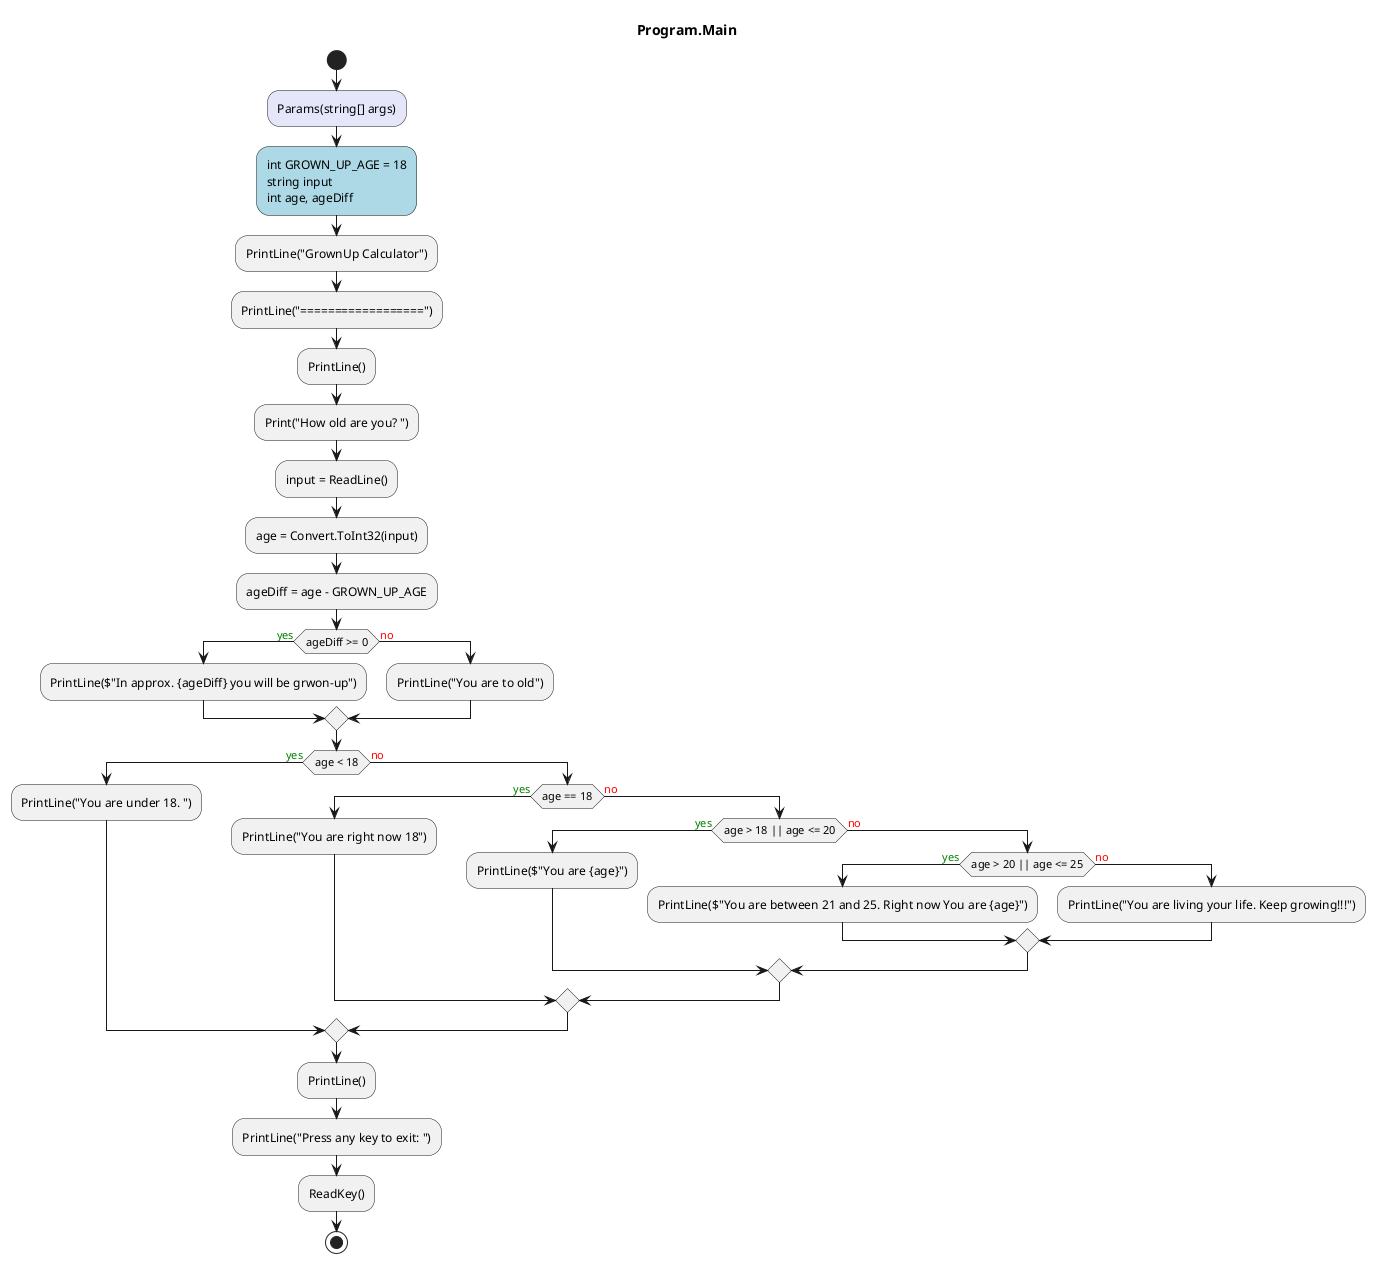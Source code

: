 @startuml Program.Main
title Program.Main
start
#Lavender:Params(string[] args);
#LightBlue:int GROWN_UP_AGE = 18
string input
int age, ageDiff;
:PrintLine("GrownUp Calculator");
:PrintLine("==================");
:PrintLine();
:Print("How old are you? ");
:input = ReadLine();
:age = Convert.ToInt32(input);
:ageDiff = age - GROWN_UP_AGE;
if (ageDiff >= 0) then (<color:green>yes)
    :PrintLine($"In approx. {ageDiff} you will be grwon-up");
  else (<color:red>no)
      :PrintLine("You are to old");
endif
if (age < 18) then (<color:green>yes)
    :PrintLine("You are under 18. ");
  else (<color:red>no)
    if (age == 18) then (<color:green>yes)
        :PrintLine("You are right now 18");
      else (<color:red>no)
        if (age > 18 || age <= 20) then (<color:green>yes)
            :PrintLine($"You are {age}");
          else (<color:red>no)
            if (age > 20 || age <= 25) then (<color:green>yes)
                :PrintLine($"You are between 21 and 25. Right now You are {age}");
              else (<color:red>no)
                  :PrintLine("You are living your life. Keep growing!!!");
            endif
        endif
    endif
endif
:PrintLine();
:PrintLine("Press any key to exit: ");
:ReadKey();
stop
@enduml

